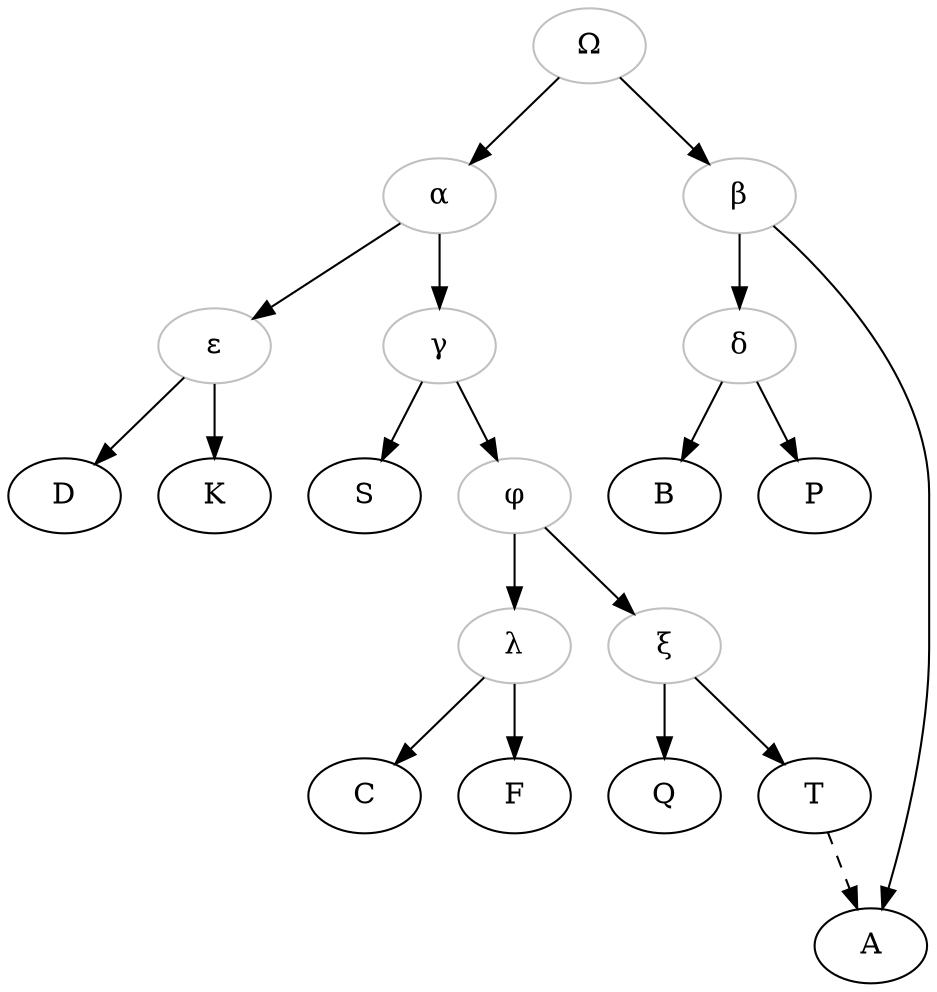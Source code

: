 digraph {
    omega -> alpha;
    omega -> beta;

    beta -> delta;
    beta -> A;
    delta -> B;
    delta -> P;

    alpha -> epsilon;
    epsilon -> D;
    epsilon -> K;

    alpha-> gamma;
    gamma -> S;

    gamma ->  phi;
    phi -> lambda;
    phi -> xi;
    lambda -> C;
    lambda -> F;
    xi -> Q;
    xi -> T;

    T  -> A [style="dashed"];

    omega [label="Ω", color="grey"];
    alpha [label="α", color="grey"];
    beta [label="β", color="grey"];
    delta [label="δ", color="grey"];
    gamma [label="γ", color="grey"];
    phi [label="φ", color="grey"];
    lambda [label="λ", color="grey"];
    xi [label="ξ", color="grey"];
    epsilon [label="ε", color="grey"];
}
